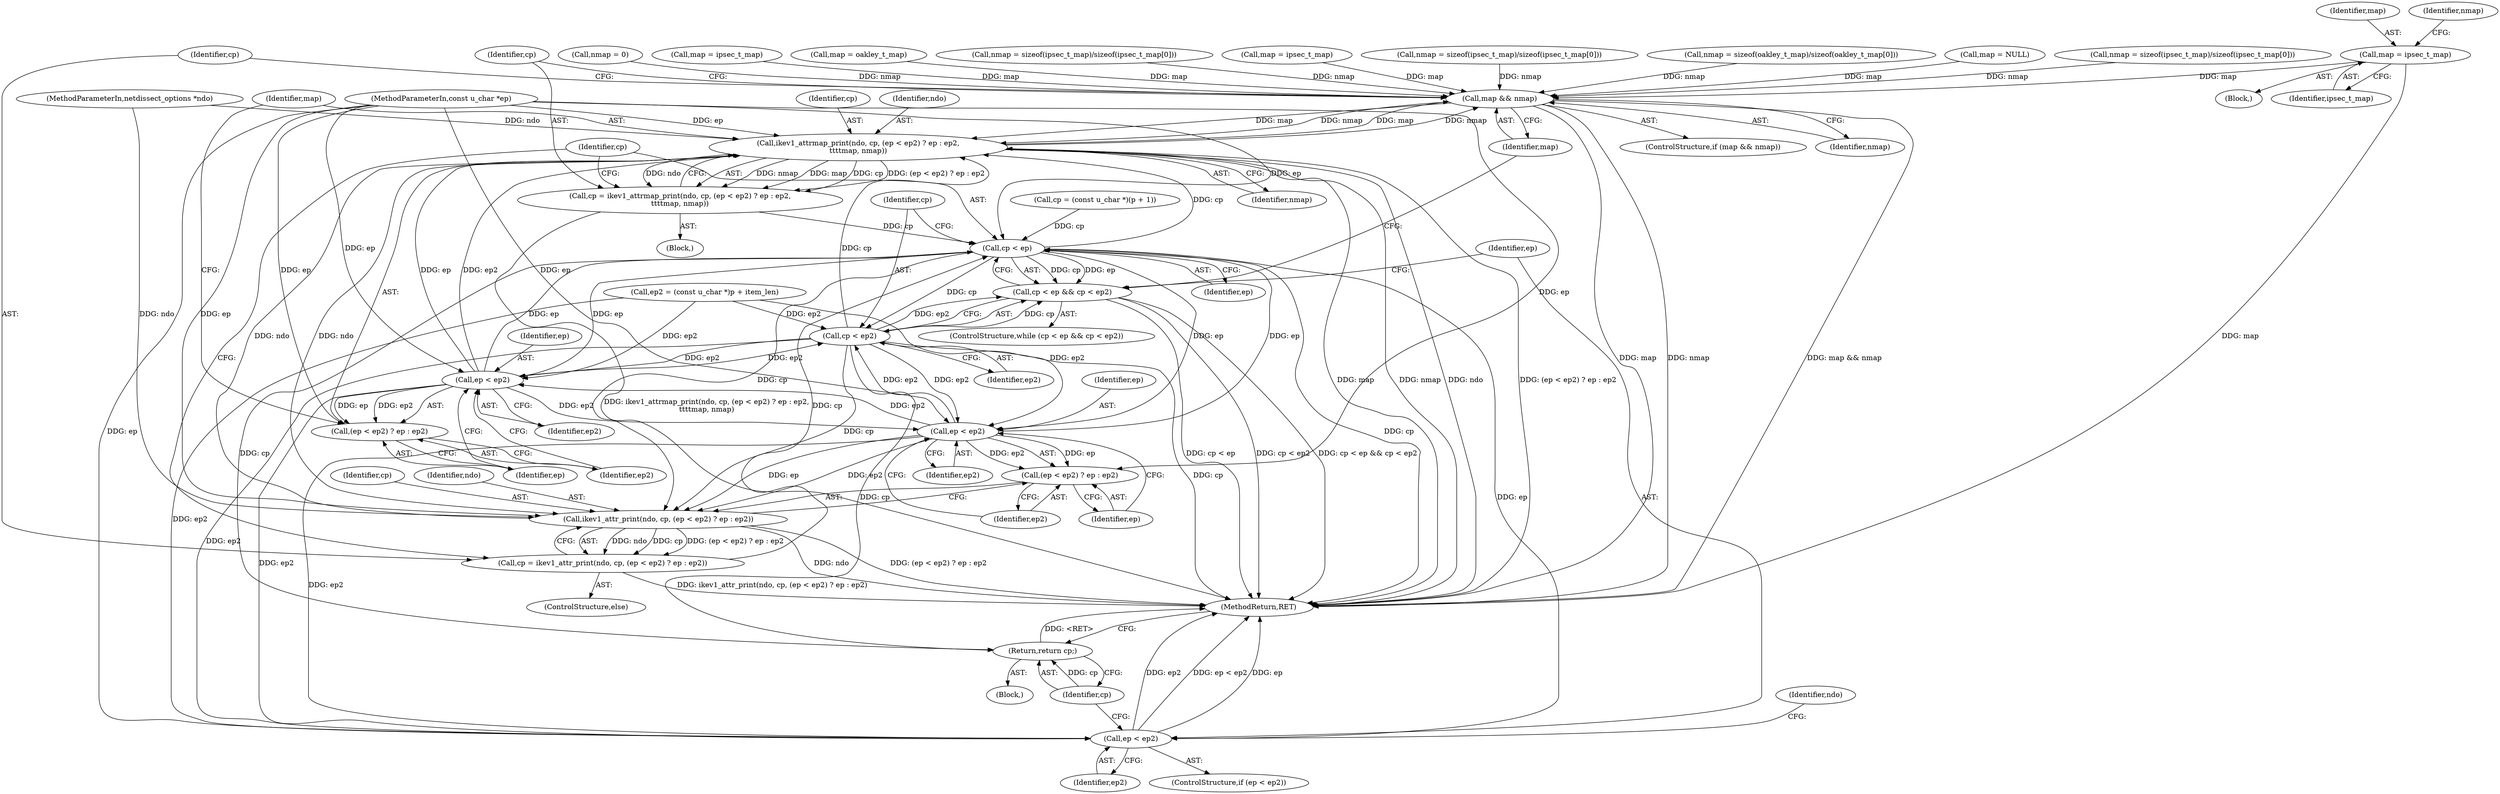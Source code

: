 digraph "0_tcpdump_e0a5a02b0fc1900a69d6c37ed0aab36fb8494e6d_2@pointer" {
"1000192" [label="(Call,map = ipsec_t_map)"];
"1000286" [label="(Call,map && nmap)"];
"1000292" [label="(Call,ikev1_attrmap_print(ndo, cp, (ep < ep2) ? ep : ep2,\n\t\t\t\tmap, nmap))"];
"1000290" [label="(Call,cp = ikev1_attrmap_print(ndo, cp, (ep < ep2) ? ep : ep2,\n\t\t\t\tmap, nmap))"];
"1000278" [label="(Call,cp < ep)"];
"1000277" [label="(Call,cp < ep && cp < ep2)"];
"1000281" [label="(Call,cp < ep2)"];
"1000296" [label="(Call,ep < ep2)"];
"1000295" [label="(Call,(ep < ep2) ? ep : ep2)"];
"1000310" [label="(Call,ep < ep2)"];
"1000306" [label="(Call,ikev1_attr_print(ndo, cp, (ep < ep2) ? ep : ep2))"];
"1000304" [label="(Call,cp = ikev1_attr_print(ndo, cp, (ep < ep2) ? ep : ep2))"];
"1000309" [label="(Call,(ep < ep2) ? ep : ep2)"];
"1000316" [label="(Call,ep < ep2)"];
"1000323" [label="(Return,return cp;)"];
"1000306" [label="(Call,ikev1_attr_print(ndo, cp, (ep < ep2) ? ep : ep2))"];
"1000283" [label="(Identifier,ep2)"];
"1000193" [label="(Identifier,map)"];
"1000301" [label="(Identifier,map)"];
"1000195" [label="(Call,nmap = sizeof(ipsec_t_map)/sizeof(ipsec_t_map[0]))"];
"1000318" [label="(Identifier,ep2)"];
"1000153" [label="(Call,nmap = sizeof(oakley_t_map)/sizeof(oakley_t_map[0]))"];
"1000110" [label="(Block,)"];
"1000230" [label="(Call,map = NULL)"];
"1000277" [label="(Call,cp < ep && cp < ep2)"];
"1000313" [label="(Identifier,ep)"];
"1000216" [label="(Call,nmap = sizeof(ipsec_t_map)/sizeof(ipsec_t_map[0]))"];
"1000233" [label="(Call,nmap = 0)"];
"1000276" [label="(ControlStructure,while (cp < ep && cp < ep2))"];
"1000294" [label="(Identifier,cp)"];
"1000282" [label="(Identifier,cp)"];
"1000281" [label="(Call,cp < ep2)"];
"1000305" [label="(Identifier,cp)"];
"1000290" [label="(Call,cp = ikev1_attrmap_print(ndo, cp, (ep < ep2) ? ep : ep2,\n\t\t\t\tmap, nmap))"];
"1000296" [label="(Call,ep < ep2)"];
"1000317" [label="(Identifier,ep)"];
"1000292" [label="(Call,ikev1_attrmap_print(ndo, cp, (ep < ep2) ? ep : ep2,\n\t\t\t\tmap, nmap))"];
"1000335" [label="(MethodReturn,RET)"];
"1000291" [label="(Identifier,cp)"];
"1000299" [label="(Identifier,ep)"];
"1000105" [label="(MethodParameterIn,const u_char *ep)"];
"1000279" [label="(Identifier,cp)"];
"1000310" [label="(Call,ep < ep2)"];
"1000298" [label="(Identifier,ep2)"];
"1000196" [label="(Identifier,nmap)"];
"1000171" [label="(Call,map = ipsec_t_map)"];
"1000314" [label="(Identifier,ep2)"];
"1000303" [label="(ControlStructure,else)"];
"1000324" [label="(Identifier,cp)"];
"1000194" [label="(Identifier,ipsec_t_map)"];
"1000308" [label="(Identifier,cp)"];
"1000101" [label="(MethodParameterIn,netdissect_options *ndo)"];
"1000304" [label="(Call,cp = ikev1_attr_print(ndo, cp, (ep < ep2) ? ep : ep2))"];
"1000286" [label="(Call,map && nmap)"];
"1000150" [label="(Call,map = oakley_t_map)"];
"1000323" [label="(Return,return cp;)"];
"1000280" [label="(Identifier,ep)"];
"1000174" [label="(Call,nmap = sizeof(ipsec_t_map)/sizeof(ipsec_t_map[0]))"];
"1000269" [label="(Call,ep2 = (const u_char *)p + item_len)"];
"1000307" [label="(Identifier,ndo)"];
"1000312" [label="(Identifier,ep2)"];
"1000311" [label="(Identifier,ep)"];
"1000262" [label="(Call,cp = (const u_char *)(p + 1))"];
"1000315" [label="(ControlStructure,if (ep < ep2))"];
"1000321" [label="(Identifier,ndo)"];
"1000285" [label="(ControlStructure,if (map && nmap))"];
"1000213" [label="(Call,map = ipsec_t_map)"];
"1000141" [label="(Block,)"];
"1000302" [label="(Identifier,nmap)"];
"1000297" [label="(Identifier,ep)"];
"1000316" [label="(Call,ep < ep2)"];
"1000300" [label="(Identifier,ep2)"];
"1000287" [label="(Identifier,map)"];
"1000293" [label="(Identifier,ndo)"];
"1000295" [label="(Call,(ep < ep2) ? ep : ep2)"];
"1000309" [label="(Call,(ep < ep2) ? ep : ep2)"];
"1000192" [label="(Call,map = ipsec_t_map)"];
"1000278" [label="(Call,cp < ep)"];
"1000288" [label="(Identifier,nmap)"];
"1000289" [label="(Block,)"];
"1000192" -> "1000141"  [label="AST: "];
"1000192" -> "1000194"  [label="CFG: "];
"1000193" -> "1000192"  [label="AST: "];
"1000194" -> "1000192"  [label="AST: "];
"1000196" -> "1000192"  [label="CFG: "];
"1000192" -> "1000335"  [label="DDG: map"];
"1000192" -> "1000286"  [label="DDG: map"];
"1000286" -> "1000285"  [label="AST: "];
"1000286" -> "1000287"  [label="CFG: "];
"1000286" -> "1000288"  [label="CFG: "];
"1000287" -> "1000286"  [label="AST: "];
"1000288" -> "1000286"  [label="AST: "];
"1000291" -> "1000286"  [label="CFG: "];
"1000305" -> "1000286"  [label="CFG: "];
"1000286" -> "1000335"  [label="DDG: map && nmap"];
"1000286" -> "1000335"  [label="DDG: map"];
"1000286" -> "1000335"  [label="DDG: nmap"];
"1000171" -> "1000286"  [label="DDG: map"];
"1000150" -> "1000286"  [label="DDG: map"];
"1000213" -> "1000286"  [label="DDG: map"];
"1000292" -> "1000286"  [label="DDG: map"];
"1000292" -> "1000286"  [label="DDG: nmap"];
"1000230" -> "1000286"  [label="DDG: map"];
"1000216" -> "1000286"  [label="DDG: nmap"];
"1000153" -> "1000286"  [label="DDG: nmap"];
"1000195" -> "1000286"  [label="DDG: nmap"];
"1000174" -> "1000286"  [label="DDG: nmap"];
"1000233" -> "1000286"  [label="DDG: nmap"];
"1000286" -> "1000292"  [label="DDG: map"];
"1000286" -> "1000292"  [label="DDG: nmap"];
"1000292" -> "1000290"  [label="AST: "];
"1000292" -> "1000302"  [label="CFG: "];
"1000293" -> "1000292"  [label="AST: "];
"1000294" -> "1000292"  [label="AST: "];
"1000295" -> "1000292"  [label="AST: "];
"1000301" -> "1000292"  [label="AST: "];
"1000302" -> "1000292"  [label="AST: "];
"1000290" -> "1000292"  [label="CFG: "];
"1000292" -> "1000335"  [label="DDG: map"];
"1000292" -> "1000335"  [label="DDG: ndo"];
"1000292" -> "1000335"  [label="DDG: nmap"];
"1000292" -> "1000335"  [label="DDG: (ep < ep2) ? ep : ep2"];
"1000292" -> "1000290"  [label="DDG: nmap"];
"1000292" -> "1000290"  [label="DDG: map"];
"1000292" -> "1000290"  [label="DDG: cp"];
"1000292" -> "1000290"  [label="DDG: (ep < ep2) ? ep : ep2"];
"1000292" -> "1000290"  [label="DDG: ndo"];
"1000306" -> "1000292"  [label="DDG: ndo"];
"1000101" -> "1000292"  [label="DDG: ndo"];
"1000281" -> "1000292"  [label="DDG: cp"];
"1000278" -> "1000292"  [label="DDG: cp"];
"1000296" -> "1000292"  [label="DDG: ep"];
"1000296" -> "1000292"  [label="DDG: ep2"];
"1000105" -> "1000292"  [label="DDG: ep"];
"1000292" -> "1000306"  [label="DDG: ndo"];
"1000290" -> "1000289"  [label="AST: "];
"1000291" -> "1000290"  [label="AST: "];
"1000279" -> "1000290"  [label="CFG: "];
"1000290" -> "1000335"  [label="DDG: ikev1_attrmap_print(ndo, cp, (ep < ep2) ? ep : ep2,\n\t\t\t\tmap, nmap)"];
"1000290" -> "1000278"  [label="DDG: cp"];
"1000278" -> "1000277"  [label="AST: "];
"1000278" -> "1000280"  [label="CFG: "];
"1000279" -> "1000278"  [label="AST: "];
"1000280" -> "1000278"  [label="AST: "];
"1000282" -> "1000278"  [label="CFG: "];
"1000277" -> "1000278"  [label="CFG: "];
"1000278" -> "1000335"  [label="DDG: cp"];
"1000278" -> "1000277"  [label="DDG: cp"];
"1000278" -> "1000277"  [label="DDG: ep"];
"1000304" -> "1000278"  [label="DDG: cp"];
"1000262" -> "1000278"  [label="DDG: cp"];
"1000105" -> "1000278"  [label="DDG: ep"];
"1000310" -> "1000278"  [label="DDG: ep"];
"1000296" -> "1000278"  [label="DDG: ep"];
"1000278" -> "1000281"  [label="DDG: cp"];
"1000278" -> "1000296"  [label="DDG: ep"];
"1000278" -> "1000306"  [label="DDG: cp"];
"1000278" -> "1000310"  [label="DDG: ep"];
"1000278" -> "1000316"  [label="DDG: ep"];
"1000278" -> "1000323"  [label="DDG: cp"];
"1000277" -> "1000276"  [label="AST: "];
"1000277" -> "1000281"  [label="CFG: "];
"1000281" -> "1000277"  [label="AST: "];
"1000287" -> "1000277"  [label="CFG: "];
"1000317" -> "1000277"  [label="CFG: "];
"1000277" -> "1000335"  [label="DDG: cp < ep"];
"1000277" -> "1000335"  [label="DDG: cp < ep2"];
"1000277" -> "1000335"  [label="DDG: cp < ep && cp < ep2"];
"1000281" -> "1000277"  [label="DDG: cp"];
"1000281" -> "1000277"  [label="DDG: ep2"];
"1000281" -> "1000283"  [label="CFG: "];
"1000282" -> "1000281"  [label="AST: "];
"1000283" -> "1000281"  [label="AST: "];
"1000281" -> "1000335"  [label="DDG: cp"];
"1000269" -> "1000281"  [label="DDG: ep2"];
"1000296" -> "1000281"  [label="DDG: ep2"];
"1000310" -> "1000281"  [label="DDG: ep2"];
"1000281" -> "1000296"  [label="DDG: ep2"];
"1000281" -> "1000306"  [label="DDG: cp"];
"1000281" -> "1000310"  [label="DDG: ep2"];
"1000281" -> "1000316"  [label="DDG: ep2"];
"1000281" -> "1000323"  [label="DDG: cp"];
"1000296" -> "1000295"  [label="AST: "];
"1000296" -> "1000298"  [label="CFG: "];
"1000297" -> "1000296"  [label="AST: "];
"1000298" -> "1000296"  [label="AST: "];
"1000299" -> "1000296"  [label="CFG: "];
"1000300" -> "1000296"  [label="CFG: "];
"1000105" -> "1000296"  [label="DDG: ep"];
"1000269" -> "1000296"  [label="DDG: ep2"];
"1000310" -> "1000296"  [label="DDG: ep2"];
"1000296" -> "1000295"  [label="DDG: ep"];
"1000296" -> "1000295"  [label="DDG: ep2"];
"1000296" -> "1000310"  [label="DDG: ep2"];
"1000296" -> "1000316"  [label="DDG: ep2"];
"1000295" -> "1000299"  [label="CFG: "];
"1000295" -> "1000300"  [label="CFG: "];
"1000299" -> "1000295"  [label="AST: "];
"1000300" -> "1000295"  [label="AST: "];
"1000301" -> "1000295"  [label="CFG: "];
"1000105" -> "1000295"  [label="DDG: ep"];
"1000310" -> "1000309"  [label="AST: "];
"1000310" -> "1000312"  [label="CFG: "];
"1000311" -> "1000310"  [label="AST: "];
"1000312" -> "1000310"  [label="AST: "];
"1000313" -> "1000310"  [label="CFG: "];
"1000314" -> "1000310"  [label="CFG: "];
"1000310" -> "1000306"  [label="DDG: ep"];
"1000310" -> "1000306"  [label="DDG: ep2"];
"1000105" -> "1000310"  [label="DDG: ep"];
"1000269" -> "1000310"  [label="DDG: ep2"];
"1000310" -> "1000309"  [label="DDG: ep"];
"1000310" -> "1000309"  [label="DDG: ep2"];
"1000310" -> "1000316"  [label="DDG: ep2"];
"1000306" -> "1000304"  [label="AST: "];
"1000306" -> "1000309"  [label="CFG: "];
"1000307" -> "1000306"  [label="AST: "];
"1000308" -> "1000306"  [label="AST: "];
"1000309" -> "1000306"  [label="AST: "];
"1000304" -> "1000306"  [label="CFG: "];
"1000306" -> "1000335"  [label="DDG: (ep < ep2) ? ep : ep2"];
"1000306" -> "1000335"  [label="DDG: ndo"];
"1000306" -> "1000304"  [label="DDG: ndo"];
"1000306" -> "1000304"  [label="DDG: cp"];
"1000306" -> "1000304"  [label="DDG: (ep < ep2) ? ep : ep2"];
"1000101" -> "1000306"  [label="DDG: ndo"];
"1000105" -> "1000306"  [label="DDG: ep"];
"1000304" -> "1000303"  [label="AST: "];
"1000305" -> "1000304"  [label="AST: "];
"1000279" -> "1000304"  [label="CFG: "];
"1000304" -> "1000335"  [label="DDG: ikev1_attr_print(ndo, cp, (ep < ep2) ? ep : ep2)"];
"1000309" -> "1000313"  [label="CFG: "];
"1000309" -> "1000314"  [label="CFG: "];
"1000313" -> "1000309"  [label="AST: "];
"1000314" -> "1000309"  [label="AST: "];
"1000105" -> "1000309"  [label="DDG: ep"];
"1000316" -> "1000315"  [label="AST: "];
"1000316" -> "1000318"  [label="CFG: "];
"1000317" -> "1000316"  [label="AST: "];
"1000318" -> "1000316"  [label="AST: "];
"1000321" -> "1000316"  [label="CFG: "];
"1000324" -> "1000316"  [label="CFG: "];
"1000316" -> "1000335"  [label="DDG: ep2"];
"1000316" -> "1000335"  [label="DDG: ep < ep2"];
"1000316" -> "1000335"  [label="DDG: ep"];
"1000105" -> "1000316"  [label="DDG: ep"];
"1000269" -> "1000316"  [label="DDG: ep2"];
"1000323" -> "1000110"  [label="AST: "];
"1000323" -> "1000324"  [label="CFG: "];
"1000324" -> "1000323"  [label="AST: "];
"1000335" -> "1000323"  [label="CFG: "];
"1000323" -> "1000335"  [label="DDG: <RET>"];
"1000324" -> "1000323"  [label="DDG: cp"];
}
